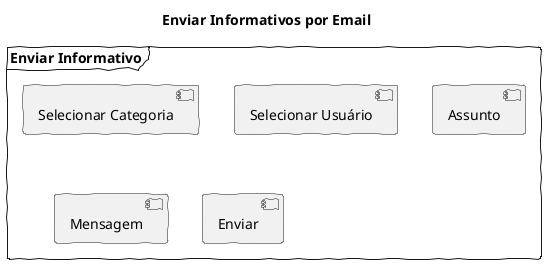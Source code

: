 @startuml
skinparam handwritten true
title Enviar Informativos por Email

frame "Enviar Informativo" {
  component "Selecionar Categoria"
  component "Selecionar Usuário"
  component "Assunto"
  component "Mensagem"
  component "Enviar"
}
@enduml